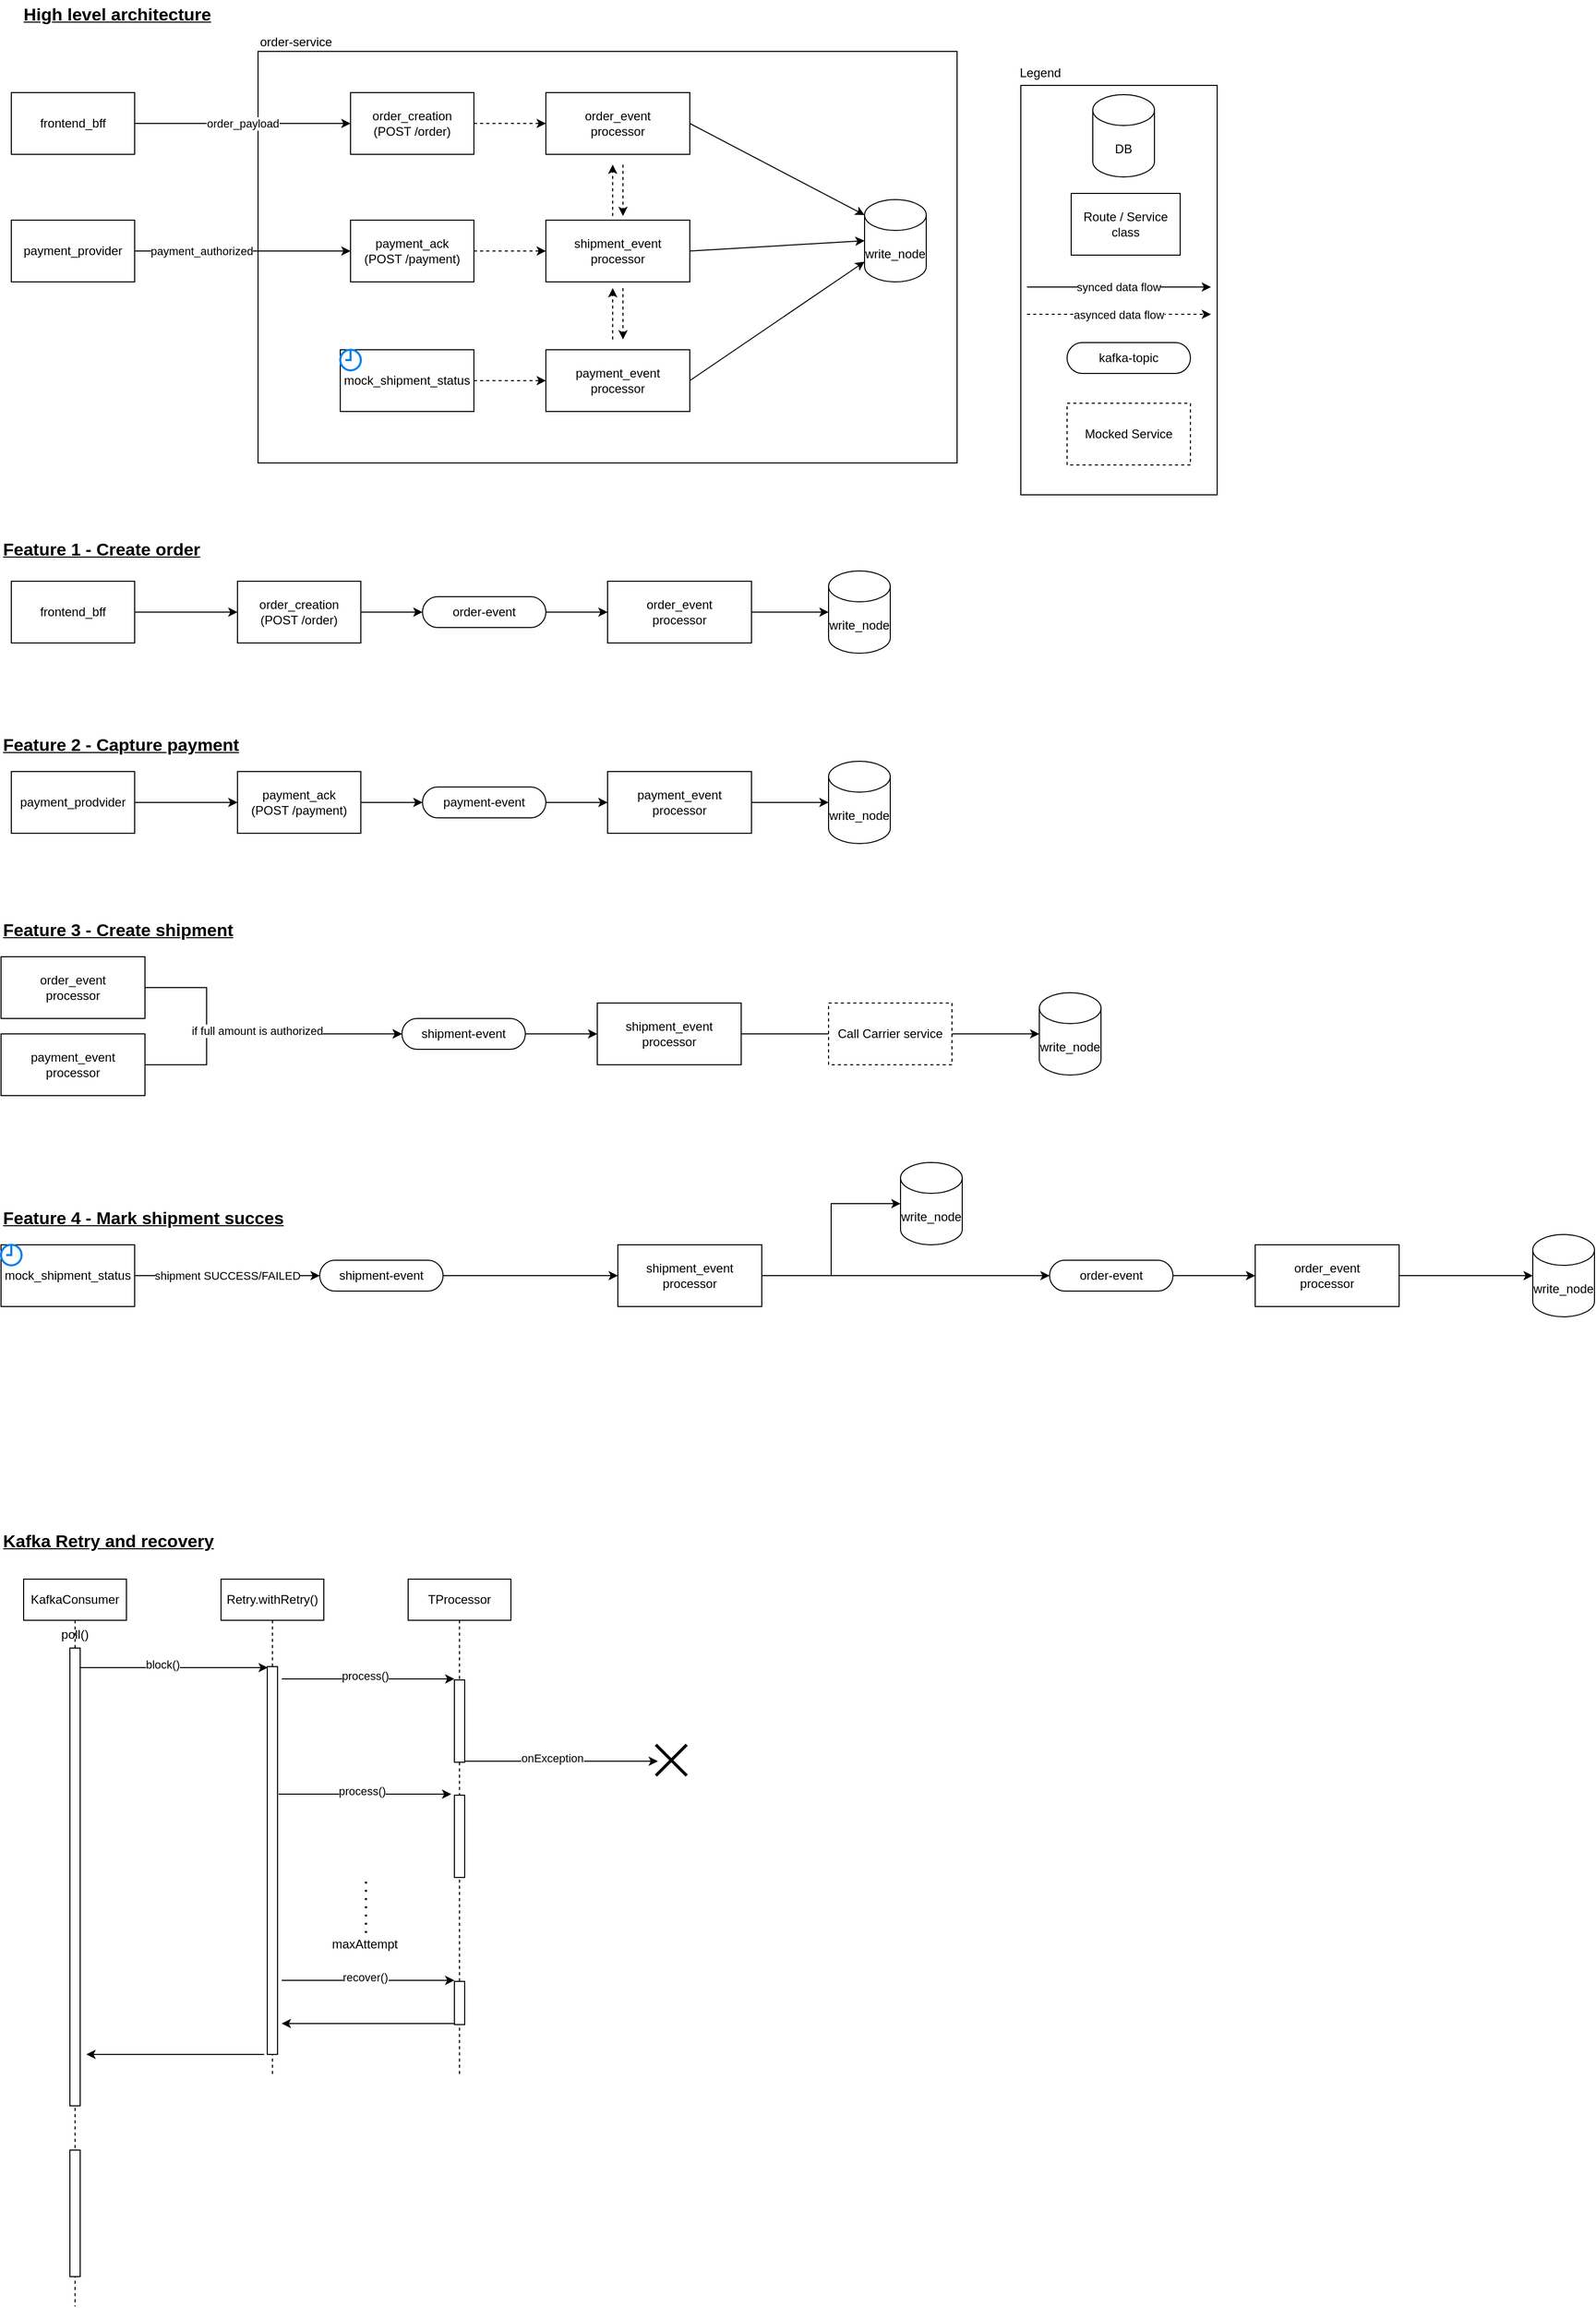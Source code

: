 <mxfile version="14.7.4" type="embed"><diagram id="DnIzjtSNVaGbE5f_AneU" name="Page-1"><mxGraphModel dx="1208" dy="828" grid="0" gridSize="10" guides="1" tooltips="1" connect="1" arrows="1" fold="1" page="0" pageScale="1" pageWidth="827" pageHeight="1169" math="0" shadow="0"><root><mxCell id="0"/><mxCell id="1" parent="0"/><mxCell id="161" value="" style="endArrow=classic;html=1;" parent="1" source="152" edge="1"><mxGeometry width="50" height="50" relative="1" as="geometry"><mxPoint x="149" y="1639" as="sourcePoint"/><mxPoint x="268.5" y="1639" as="targetPoint"/></mxGeometry></mxCell><mxCell id="162" value="block()" style="edgeLabel;html=1;align=center;verticalAlign=middle;resizable=0;points=[];" parent="161" vertex="1" connectable="0"><mxGeometry x="-0.665" y="3" relative="1" as="geometry"><mxPoint x="53" as="offset"/></mxGeometry></mxCell><mxCell id="18" style="edgeStyle=orthogonalEdgeStyle;rounded=0;orthogonalLoop=1;jettySize=auto;html=1;exitX=1;exitY=0.5;exitDx=0;exitDy=0;entryX=0;entryY=0.5;entryDx=0;entryDy=0;" parent="1" source="13" target="14" edge="1"><mxGeometry relative="1" as="geometry"/></mxCell><mxCell id="13" value="frontend_bff" style="rounded=0;whiteSpace=wrap;html=1;" parent="1" vertex="1"><mxGeometry x="19" y="583" width="120" height="60" as="geometry"/></mxCell><mxCell id="19" style="edgeStyle=orthogonalEdgeStyle;rounded=0;orthogonalLoop=1;jettySize=auto;html=1;exitX=1;exitY=0.5;exitDx=0;exitDy=0;" parent="1" source="14" target="15" edge="1"><mxGeometry relative="1" as="geometry"/></mxCell><mxCell id="14" value="order_creation&lt;br&gt;(POST /order)" style="rounded=0;whiteSpace=wrap;html=1;" parent="1" vertex="1"><mxGeometry x="239" y="583" width="120" height="60" as="geometry"/></mxCell><mxCell id="20" style="edgeStyle=orthogonalEdgeStyle;rounded=0;orthogonalLoop=1;jettySize=auto;html=1;exitX=1;exitY=0.5;exitDx=0;exitDy=0;entryX=0;entryY=0.5;entryDx=0;entryDy=0;" parent="1" source="15" target="16" edge="1"><mxGeometry relative="1" as="geometry"/></mxCell><mxCell id="15" value="order-event" style="rounded=1;whiteSpace=wrap;html=1;arcSize=50;" parent="1" vertex="1"><mxGeometry x="419" y="598" width="120" height="30" as="geometry"/></mxCell><mxCell id="21" style="edgeStyle=orthogonalEdgeStyle;rounded=0;orthogonalLoop=1;jettySize=auto;html=1;exitX=1;exitY=0.5;exitDx=0;exitDy=0;entryX=0;entryY=0.5;entryDx=0;entryDy=0;entryPerimeter=0;" parent="1" source="16" target="17" edge="1"><mxGeometry relative="1" as="geometry"/></mxCell><mxCell id="16" value="order_event&lt;br&gt;processor" style="rounded=0;whiteSpace=wrap;html=1;" parent="1" vertex="1"><mxGeometry x="599" y="583" width="140" height="60" as="geometry"/></mxCell><mxCell id="17" value="write_node" style="shape=cylinder3;whiteSpace=wrap;html=1;boundedLbl=1;backgroundOutline=1;size=15;" parent="1" vertex="1"><mxGeometry x="814" y="573" width="60" height="80" as="geometry"/></mxCell><mxCell id="22" style="edgeStyle=orthogonalEdgeStyle;rounded=0;orthogonalLoop=1;jettySize=auto;html=1;exitX=1;exitY=0.5;exitDx=0;exitDy=0;entryX=0;entryY=0.5;entryDx=0;entryDy=0;" parent="1" source="23" target="25" edge="1"><mxGeometry relative="1" as="geometry"/></mxCell><mxCell id="23" value="payment_prodvider" style="rounded=0;whiteSpace=wrap;html=1;" parent="1" vertex="1"><mxGeometry x="19" y="768" width="120" height="60" as="geometry"/></mxCell><mxCell id="24" style="edgeStyle=orthogonalEdgeStyle;rounded=0;orthogonalLoop=1;jettySize=auto;html=1;exitX=1;exitY=0.5;exitDx=0;exitDy=0;" parent="1" source="25" target="27" edge="1"><mxGeometry relative="1" as="geometry"/></mxCell><mxCell id="25" value="payment_ack&lt;br&gt;(POST /payment)" style="rounded=0;whiteSpace=wrap;html=1;" parent="1" vertex="1"><mxGeometry x="239" y="768" width="120" height="60" as="geometry"/></mxCell><mxCell id="26" style="edgeStyle=orthogonalEdgeStyle;rounded=0;orthogonalLoop=1;jettySize=auto;html=1;exitX=1;exitY=0.5;exitDx=0;exitDy=0;entryX=0;entryY=0.5;entryDx=0;entryDy=0;" parent="1" source="27" target="29" edge="1"><mxGeometry relative="1" as="geometry"/></mxCell><mxCell id="27" value="payment-event" style="rounded=1;whiteSpace=wrap;html=1;arcSize=50;" parent="1" vertex="1"><mxGeometry x="419" y="783" width="120" height="30" as="geometry"/></mxCell><mxCell id="28" style="edgeStyle=orthogonalEdgeStyle;rounded=0;orthogonalLoop=1;jettySize=auto;html=1;exitX=1;exitY=0.5;exitDx=0;exitDy=0;entryX=0;entryY=0.5;entryDx=0;entryDy=0;entryPerimeter=0;" parent="1" source="29" target="30" edge="1"><mxGeometry relative="1" as="geometry"/></mxCell><mxCell id="29" value="payment_event&lt;br&gt;processor" style="rounded=0;whiteSpace=wrap;html=1;" parent="1" vertex="1"><mxGeometry x="599" y="768" width="140" height="60" as="geometry"/></mxCell><mxCell id="30" value="write_node" style="shape=cylinder3;whiteSpace=wrap;html=1;boundedLbl=1;backgroundOutline=1;size=15;" parent="1" vertex="1"><mxGeometry x="814" y="758" width="60" height="80" as="geometry"/></mxCell><mxCell id="35" style="edgeStyle=orthogonalEdgeStyle;rounded=0;orthogonalLoop=1;jettySize=auto;html=1;exitX=1;exitY=0.5;exitDx=0;exitDy=0;entryX=0;entryY=0.5;entryDx=0;entryDy=0;" parent="1" source="32" target="34" edge="1"><mxGeometry relative="1" as="geometry"><Array as="points"><mxPoint x="209" y="978"/><mxPoint x="209" y="1023"/></Array></mxGeometry></mxCell><mxCell id="32" value="order_event&lt;br&gt;processor" style="rounded=0;whiteSpace=wrap;html=1;" parent="1" vertex="1"><mxGeometry x="9" y="948" width="140" height="60" as="geometry"/></mxCell><mxCell id="36" style="edgeStyle=orthogonalEdgeStyle;rounded=0;orthogonalLoop=1;jettySize=auto;html=1;exitX=1;exitY=0.5;exitDx=0;exitDy=0;" parent="1" source="33" target="34" edge="1"><mxGeometry relative="1" as="geometry"><Array as="points"><mxPoint x="209" y="1053"/><mxPoint x="209" y="1023"/></Array></mxGeometry></mxCell><mxCell id="37" value="if full amount is authorized" style="edgeLabel;html=1;align=center;verticalAlign=middle;resizable=0;points=[];" parent="36" vertex="1" connectable="0"><mxGeometry x="-0.007" y="3" relative="1" as="geometry"><mxPoint as="offset"/></mxGeometry></mxCell><mxCell id="33" value="payment_event&lt;br&gt;processor" style="rounded=0;whiteSpace=wrap;html=1;" parent="1" vertex="1"><mxGeometry x="9" y="1023" width="140" height="60" as="geometry"/></mxCell><mxCell id="39" style="edgeStyle=orthogonalEdgeStyle;rounded=0;orthogonalLoop=1;jettySize=auto;html=1;exitX=1;exitY=0.5;exitDx=0;exitDy=0;entryX=0;entryY=0.5;entryDx=0;entryDy=0;" parent="1" source="34" target="38" edge="1"><mxGeometry relative="1" as="geometry"/></mxCell><mxCell id="34" value="shipment-event" style="rounded=1;whiteSpace=wrap;html=1;arcSize=50;" parent="1" vertex="1"><mxGeometry x="399" y="1008" width="120" height="30" as="geometry"/></mxCell><mxCell id="41" style="edgeStyle=orthogonalEdgeStyle;rounded=0;orthogonalLoop=1;jettySize=auto;html=1;exitX=1;exitY=0.5;exitDx=0;exitDy=0;entryX=0;entryY=0.5;entryDx=0;entryDy=0;entryPerimeter=0;" parent="1" source="38" target="40" edge="1"><mxGeometry relative="1" as="geometry"/></mxCell><mxCell id="38" value="shipment_event&lt;br&gt;processor" style="rounded=0;whiteSpace=wrap;html=1;" parent="1" vertex="1"><mxGeometry x="589" y="993" width="140" height="60" as="geometry"/></mxCell><mxCell id="40" value="write_node" style="shape=cylinder3;whiteSpace=wrap;html=1;boundedLbl=1;backgroundOutline=1;size=15;" parent="1" vertex="1"><mxGeometry x="1019" y="983" width="60" height="80" as="geometry"/></mxCell><mxCell id="42" value="Call Carrier service" style="rounded=0;whiteSpace=wrap;html=1;dashed=1;" parent="1" vertex="1"><mxGeometry x="814" y="993" width="120" height="60" as="geometry"/></mxCell><mxCell id="46" style="edgeStyle=orthogonalEdgeStyle;rounded=0;orthogonalLoop=1;jettySize=auto;html=1;exitX=1;exitY=0.5;exitDx=0;exitDy=0;entryX=0;entryY=0.5;entryDx=0;entryDy=0;" parent="1" source="43" target="45" edge="1"><mxGeometry relative="1" as="geometry"/></mxCell><mxCell id="47" value="shipment SUCCESS/FAILED" style="edgeLabel;html=1;align=center;verticalAlign=middle;resizable=0;points=[];" parent="46" vertex="1" connectable="0"><mxGeometry x="-0.489" y="-1" relative="1" as="geometry"><mxPoint x="44" y="-1" as="offset"/></mxGeometry></mxCell><mxCell id="43" value="mock_shipment_status" style="rounded=0;whiteSpace=wrap;html=1;" parent="1" vertex="1"><mxGeometry x="9" y="1228" width="130" height="60" as="geometry"/></mxCell><mxCell id="44" value="" style="html=1;verticalLabelPosition=bottom;align=center;labelBackgroundColor=#ffffff;verticalAlign=top;strokeWidth=2;strokeColor=#0080F0;shadow=0;dashed=0;shape=mxgraph.ios7.icons.clock;" parent="1" vertex="1"><mxGeometry x="9" y="1228" width="20" height="20" as="geometry"/></mxCell><mxCell id="49" style="edgeStyle=orthogonalEdgeStyle;rounded=0;orthogonalLoop=1;jettySize=auto;html=1;exitX=1;exitY=0.5;exitDx=0;exitDy=0;entryX=0;entryY=0.5;entryDx=0;entryDy=0;" parent="1" source="45" target="48" edge="1"><mxGeometry relative="1" as="geometry"/></mxCell><mxCell id="45" value="shipment-event" style="rounded=1;whiteSpace=wrap;html=1;arcSize=50;" parent="1" vertex="1"><mxGeometry x="319" y="1243" width="120" height="30" as="geometry"/></mxCell><mxCell id="51" style="edgeStyle=orthogonalEdgeStyle;rounded=0;orthogonalLoop=1;jettySize=auto;html=1;exitX=1;exitY=0.5;exitDx=0;exitDy=0;entryX=0;entryY=0.5;entryDx=0;entryDy=0;entryPerimeter=0;" parent="1" source="48" target="50" edge="1"><mxGeometry relative="1" as="geometry"/></mxCell><mxCell id="53" style="edgeStyle=orthogonalEdgeStyle;rounded=0;orthogonalLoop=1;jettySize=auto;html=1;exitX=1;exitY=0.5;exitDx=0;exitDy=0;entryX=0;entryY=0.5;entryDx=0;entryDy=0;" parent="1" source="48" target="52" edge="1"><mxGeometry relative="1" as="geometry"/></mxCell><mxCell id="48" value="shipment_event&lt;br&gt;processor" style="rounded=0;whiteSpace=wrap;html=1;" parent="1" vertex="1"><mxGeometry x="609" y="1228" width="140" height="60" as="geometry"/></mxCell><mxCell id="50" value="write_node" style="shape=cylinder3;whiteSpace=wrap;html=1;boundedLbl=1;backgroundOutline=1;size=15;" parent="1" vertex="1"><mxGeometry x="884" y="1148" width="60" height="80" as="geometry"/></mxCell><mxCell id="56" style="edgeStyle=orthogonalEdgeStyle;rounded=0;orthogonalLoop=1;jettySize=auto;html=1;exitX=1;exitY=0.5;exitDx=0;exitDy=0;" parent="1" source="52" target="54" edge="1"><mxGeometry relative="1" as="geometry"/></mxCell><mxCell id="52" value="order-event" style="rounded=1;whiteSpace=wrap;html=1;arcSize=50;" parent="1" vertex="1"><mxGeometry x="1029" y="1243" width="120" height="30" as="geometry"/></mxCell><mxCell id="57" style="edgeStyle=orthogonalEdgeStyle;rounded=0;orthogonalLoop=1;jettySize=auto;html=1;exitX=1;exitY=0.5;exitDx=0;exitDy=0;" parent="1" source="54" target="55" edge="1"><mxGeometry relative="1" as="geometry"/></mxCell><mxCell id="54" value="order_event&lt;br&gt;processor" style="rounded=0;whiteSpace=wrap;html=1;" parent="1" vertex="1"><mxGeometry x="1229" y="1228" width="140" height="60" as="geometry"/></mxCell><mxCell id="55" value="write_node" style="shape=cylinder3;whiteSpace=wrap;html=1;boundedLbl=1;backgroundOutline=1;size=15;" parent="1" vertex="1"><mxGeometry x="1499" y="1218" width="60" height="80" as="geometry"/></mxCell><mxCell id="58" value="Feature 1 - Create order" style="text;html=1;strokeColor=none;fillColor=none;align=left;verticalAlign=middle;whiteSpace=wrap;rounded=0;dashed=1;fontSize=17;fontStyle=5" parent="1" vertex="1"><mxGeometry x="9" y="538" width="250" height="30" as="geometry"/></mxCell><mxCell id="59" value="Feature 2 - Capture payment" style="text;html=1;strokeColor=none;fillColor=none;align=left;verticalAlign=middle;whiteSpace=wrap;rounded=0;dashed=1;fontSize=17;fontStyle=5" parent="1" vertex="1"><mxGeometry x="9" y="728" width="250" height="30" as="geometry"/></mxCell><mxCell id="60" value="Feature 3 - Create shipment" style="text;html=1;strokeColor=none;fillColor=none;align=left;verticalAlign=middle;whiteSpace=wrap;rounded=0;dashed=1;fontSize=17;fontStyle=5" parent="1" vertex="1"><mxGeometry x="9" y="908" width="250" height="30" as="geometry"/></mxCell><mxCell id="61" value="Feature 4 - Mark shipment succes" style="text;html=1;strokeColor=none;fillColor=none;align=left;verticalAlign=middle;whiteSpace=wrap;rounded=0;dashed=1;fontSize=17;fontStyle=5" parent="1" vertex="1"><mxGeometry x="9" y="1188" width="280" height="30" as="geometry"/></mxCell><mxCell id="113" value="&lt;u&gt;&lt;b&gt;High level architecture&lt;/b&gt;&lt;/u&gt;" style="text;html=1;strokeColor=none;fillColor=none;align=left;verticalAlign=middle;whiteSpace=wrap;rounded=0;dashed=1;fontSize=17;" parent="1" vertex="1"><mxGeometry x="29" y="18" width="250" height="30" as="geometry"/></mxCell><mxCell id="114" value="" style="rounded=0;whiteSpace=wrap;html=1;" parent="1" vertex="1"><mxGeometry x="1001" y="101" width="191" height="398" as="geometry"/></mxCell><mxCell id="115" value="Legend" style="text;html=1;strokeColor=none;fillColor=none;align=left;verticalAlign=middle;whiteSpace=wrap;rounded=0;" parent="1" vertex="1"><mxGeometry x="998" y="79" width="40" height="20" as="geometry"/></mxCell><mxCell id="116" value="DB" style="shape=cylinder3;whiteSpace=wrap;html=1;boundedLbl=1;backgroundOutline=1;size=15;" parent="1" vertex="1"><mxGeometry x="1071" y="110" width="60" height="80" as="geometry"/></mxCell><mxCell id="144" value="Route / Service class" style="rounded=0;whiteSpace=wrap;html=1;" parent="1" vertex="1"><mxGeometry x="1050" y="206" width="106" height="60" as="geometry"/></mxCell><mxCell id="146" value="" style="edgeStyle=none;rounded=0;orthogonalLoop=1;jettySize=auto;html=1;" parent="1" edge="1"><mxGeometry relative="1" as="geometry"><mxPoint x="1007" y="297" as="sourcePoint"/><mxPoint x="1186" y="297" as="targetPoint"/></mxGeometry></mxCell><mxCell id="147" value="synced data flow" style="edgeLabel;html=1;align=center;verticalAlign=middle;resizable=0;points=[];" parent="146" vertex="1" connectable="0"><mxGeometry x="-0.397" y="-2" relative="1" as="geometry"><mxPoint x="35" y="-2" as="offset"/></mxGeometry></mxCell><mxCell id="148" value="asyn" style="edgeStyle=none;rounded=0;orthogonalLoop=1;jettySize=auto;html=1;dashed=1;" parent="1" edge="1"><mxGeometry relative="1" as="geometry"><mxPoint x="1007" y="323.5" as="sourcePoint"/><mxPoint x="1186" y="323.5" as="targetPoint"/></mxGeometry></mxCell><mxCell id="149" value="asynced data flow" style="edgeLabel;html=1;align=center;verticalAlign=middle;resizable=0;points=[];" parent="148" vertex="1" connectable="0"><mxGeometry x="-0.397" y="-2" relative="1" as="geometry"><mxPoint x="35" y="-2" as="offset"/></mxGeometry></mxCell><mxCell id="150" value="kafka-topic" style="rounded=1;whiteSpace=wrap;html=1;arcSize=50;" parent="1" vertex="1"><mxGeometry x="1046" y="351" width="120" height="30" as="geometry"/></mxCell><mxCell id="152" value="KafkaConsumer" style="shape=umlLifeline;perimeter=lifelinePerimeter;whiteSpace=wrap;html=1;container=1;collapsible=0;recursiveResize=0;outlineConnect=0;" parent="1" vertex="1"><mxGeometry x="31" y="1553" width="100" height="707" as="geometry"/></mxCell><mxCell id="155" value="" style="html=1;points=[];perimeter=orthogonalPerimeter;" parent="152" vertex="1"><mxGeometry x="45" y="67" width="10" height="445" as="geometry"/></mxCell><mxCell id="160" value="poll()" style="text;html=1;strokeColor=none;fillColor=none;align=center;verticalAlign=middle;whiteSpace=wrap;rounded=0;" parent="152" vertex="1"><mxGeometry x="30" y="44" width="40" height="20" as="geometry"/></mxCell><mxCell id="153" value="Retry.withRetry()" style="shape=umlLifeline;perimeter=lifelinePerimeter;whiteSpace=wrap;html=1;container=1;collapsible=0;recursiveResize=0;outlineConnect=0;" parent="1" vertex="1"><mxGeometry x="223" y="1553" width="100" height="483" as="geometry"/></mxCell><mxCell id="156" value="" style="html=1;points=[];perimeter=orthogonalPerimeter;" parent="153" vertex="1"><mxGeometry x="45" y="85" width="10" height="377" as="geometry"/></mxCell><mxCell id="154" value="TProcessor" style="shape=umlLifeline;perimeter=lifelinePerimeter;whiteSpace=wrap;html=1;container=1;collapsible=0;recursiveResize=0;outlineConnect=0;" parent="1" vertex="1"><mxGeometry x="405" y="1553" width="100" height="483" as="geometry"/></mxCell><mxCell id="157" value="" style="html=1;points=[];perimeter=orthogonalPerimeter;" parent="154" vertex="1"><mxGeometry x="45" y="98" width="10" height="80" as="geometry"/></mxCell><mxCell id="158" value="" style="html=1;points=[];perimeter=orthogonalPerimeter;" parent="1" vertex="1"><mxGeometry x="450" y="1763" width="10" height="80" as="geometry"/></mxCell><mxCell id="159" value="" style="html=1;points=[];perimeter=orthogonalPerimeter;" parent="1" vertex="1"><mxGeometry x="450" y="1944" width="10" height="42" as="geometry"/></mxCell><mxCell id="163" value="" style="endArrow=classic;html=1;" parent="1" edge="1"><mxGeometry width="50" height="50" relative="1" as="geometry"><mxPoint x="282" y="1650" as="sourcePoint"/><mxPoint x="450" y="1650" as="targetPoint"/></mxGeometry></mxCell><mxCell id="164" value="process()" style="edgeLabel;html=1;align=center;verticalAlign=middle;resizable=0;points=[];" parent="163" vertex="1" connectable="0"><mxGeometry x="-0.665" y="3" relative="1" as="geometry"><mxPoint x="53" as="offset"/></mxGeometry></mxCell><mxCell id="165" value="" style="endArrow=classic;html=1;" parent="1" edge="1"><mxGeometry width="50" height="50" relative="1" as="geometry"><mxPoint x="460" y="1730" as="sourcePoint"/><mxPoint x="648" y="1730" as="targetPoint"/></mxGeometry></mxCell><mxCell id="166" value="onException" style="edgeLabel;html=1;align=center;verticalAlign=middle;resizable=0;points=[];" parent="165" vertex="1" connectable="0"><mxGeometry x="-0.665" y="3" relative="1" as="geometry"><mxPoint x="53" as="offset"/></mxGeometry></mxCell><mxCell id="168" value="" style="shape=umlDestroy;whiteSpace=wrap;html=1;strokeWidth=3;" parent="1" vertex="1"><mxGeometry x="646" y="1714" width="30" height="30" as="geometry"/></mxCell><mxCell id="169" value="" style="endArrow=classic;html=1;" parent="1" edge="1"><mxGeometry width="50" height="50" relative="1" as="geometry"><mxPoint x="279" y="1762" as="sourcePoint"/><mxPoint x="447" y="1762" as="targetPoint"/></mxGeometry></mxCell><mxCell id="170" value="process()" style="edgeLabel;html=1;align=center;verticalAlign=middle;resizable=0;points=[];" parent="169" vertex="1" connectable="0"><mxGeometry x="-0.665" y="3" relative="1" as="geometry"><mxPoint x="53" as="offset"/></mxGeometry></mxCell><mxCell id="172" value="" style="endArrow=none;dashed=1;html=1;dashPattern=1 3;strokeWidth=2;" parent="1" edge="1"><mxGeometry width="50" height="50" relative="1" as="geometry"><mxPoint x="364" y="1897" as="sourcePoint"/><mxPoint x="364" y="1847" as="targetPoint"/></mxGeometry></mxCell><mxCell id="173" value="maxAttempt" style="text;html=1;strokeColor=none;fillColor=none;align=center;verticalAlign=middle;whiteSpace=wrap;rounded=0;" parent="1" vertex="1"><mxGeometry x="307" y="1899" width="112" height="17" as="geometry"/></mxCell><mxCell id="174" value="" style="endArrow=classic;html=1;" parent="1" edge="1"><mxGeometry width="50" height="50" relative="1" as="geometry"><mxPoint x="282" y="1943" as="sourcePoint"/><mxPoint x="450" y="1943" as="targetPoint"/></mxGeometry></mxCell><mxCell id="175" value="recover()" style="edgeLabel;html=1;align=center;verticalAlign=middle;resizable=0;points=[];" parent="174" vertex="1" connectable="0"><mxGeometry x="-0.665" y="3" relative="1" as="geometry"><mxPoint x="53" as="offset"/></mxGeometry></mxCell><mxCell id="176" value="" style="endArrow=none;html=1;startArrow=classic;startFill=1;endFill=0;" parent="1" edge="1"><mxGeometry width="50" height="50" relative="1" as="geometry"><mxPoint x="282" y="1985" as="sourcePoint"/><mxPoint x="450" y="1985" as="targetPoint"/></mxGeometry></mxCell><mxCell id="178" value="" style="endArrow=none;html=1;startArrow=classic;startFill=1;endFill=0;" parent="1" edge="1"><mxGeometry width="50" height="50" relative="1" as="geometry"><mxPoint x="92" y="2015" as="sourcePoint"/><mxPoint x="265" y="2015" as="targetPoint"/></mxGeometry></mxCell><mxCell id="179" value="" style="html=1;points=[];perimeter=orthogonalPerimeter;" parent="1" vertex="1"><mxGeometry x="76" y="2108" width="10" height="123" as="geometry"/></mxCell><mxCell id="180" value="Kafka Retry and recovery" style="text;html=1;strokeColor=none;fillColor=none;align=left;verticalAlign=middle;whiteSpace=wrap;rounded=0;dashed=1;fontSize=17;fontStyle=5" parent="1" vertex="1"><mxGeometry x="9" y="1502" width="280" height="30" as="geometry"/></mxCell><mxCell id="62" value="" style="rounded=0;whiteSpace=wrap;html=1;" parent="1" vertex="1"><mxGeometry x="259" y="68" width="680" height="400" as="geometry"/></mxCell><mxCell id="63" value="order-service" style="text;html=1;strokeColor=none;fillColor=none;align=left;verticalAlign=bottom;whiteSpace=wrap;rounded=0;" parent="1" vertex="1"><mxGeometry x="259" y="38" width="110" height="30" as="geometry"/></mxCell><mxCell id="65" value="frontend_bff" style="rounded=0;whiteSpace=wrap;html=1;" parent="1" vertex="1"><mxGeometry x="19" y="108" width="120" height="60" as="geometry"/></mxCell><mxCell id="67" value="order_creation&lt;br&gt;(POST /order)" style="rounded=0;whiteSpace=wrap;html=1;" parent="1" vertex="1"><mxGeometry x="349" y="108" width="120" height="60" as="geometry"/></mxCell><mxCell id="64" value="order_payload" style="edgeStyle=orthogonalEdgeStyle;rounded=0;orthogonalLoop=1;jettySize=auto;html=1;exitX=1;exitY=0.5;exitDx=0;exitDy=0;" parent="1" source="65" target="67" edge="1"><mxGeometry x="19" y="38" as="geometry"><mxPoint as="offset"/></mxGeometry></mxCell><mxCell id="71" value="payment_ack&lt;br&gt;(POST /payment)" style="rounded=0;whiteSpace=wrap;html=1;" parent="1" vertex="1"><mxGeometry x="349" y="232" width="120" height="60" as="geometry"/></mxCell><mxCell id="72" style="edgeStyle=orthogonalEdgeStyle;rounded=0;orthogonalLoop=1;jettySize=auto;html=1;exitX=1;exitY=0.5;exitDx=0;exitDy=0;entryX=0;entryY=0.5;entryDx=0;entryDy=0;" parent="1" source="74" target="71" edge="1"><mxGeometry x="19" y="38" as="geometry"/></mxCell><mxCell id="73" value="payment_authorized" style="edgeLabel;html=1;align=center;verticalAlign=middle;resizable=0;points=[];" parent="72" vertex="1" connectable="0"><mxGeometry x="-0.286" y="-3" relative="1" as="geometry"><mxPoint x="-10" y="-3" as="offset"/></mxGeometry></mxCell><mxCell id="74" value="payment_provider" style="rounded=0;whiteSpace=wrap;html=1;" parent="1" vertex="1"><mxGeometry x="19" y="232" width="120" height="60" as="geometry"/></mxCell><mxCell id="80" value="write_node" style="shape=cylinder3;whiteSpace=wrap;html=1;boundedLbl=1;backgroundOutline=1;size=15;" parent="1" vertex="1"><mxGeometry x="849" y="212" width="60" height="80" as="geometry"/></mxCell><mxCell id="108" style="rounded=0;orthogonalLoop=1;jettySize=auto;html=1;exitX=1;exitY=0.5;exitDx=0;exitDy=0;entryX=0;entryY=0;entryDx=0;entryDy=15;entryPerimeter=0;" parent="1" source="86" target="80" edge="1"><mxGeometry x="19" y="38" as="geometry"/></mxCell><mxCell id="86" value="order_event&lt;br&gt;processor" style="rounded=0;whiteSpace=wrap;html=1;" parent="1" vertex="1"><mxGeometry x="539" y="108" width="140" height="60" as="geometry"/></mxCell><mxCell id="105" style="edgeStyle=orthogonalEdgeStyle;rounded=0;orthogonalLoop=1;jettySize=auto;html=1;exitX=1;exitY=0.5;exitDx=0;exitDy=0;dashed=1;" parent="1" source="67" target="86" edge="1"><mxGeometry x="19" y="38" as="geometry"/></mxCell><mxCell id="111" style="edgeStyle=none;rounded=0;orthogonalLoop=1;jettySize=auto;html=1;exitX=1;exitY=0.5;exitDx=0;exitDy=0;" parent="1" source="91" target="80" edge="1"><mxGeometry x="19" y="38" as="geometry"/></mxCell><mxCell id="91" value="payment_event&lt;br&gt;processor" style="rounded=0;whiteSpace=wrap;html=1;" parent="1" vertex="1"><mxGeometry x="539" y="358" width="140" height="60" as="geometry"/></mxCell><mxCell id="110" style="edgeStyle=none;rounded=0;orthogonalLoop=1;jettySize=auto;html=1;exitX=1;exitY=0.5;exitDx=0;exitDy=0;entryX=0;entryY=0.5;entryDx=0;entryDy=0;entryPerimeter=0;" parent="1" source="94" target="80" edge="1"><mxGeometry x="19" y="38" as="geometry"/></mxCell><mxCell id="94" value="shipment_event&lt;br&gt;processor" style="rounded=0;whiteSpace=wrap;html=1;" parent="1" vertex="1"><mxGeometry x="539" y="232" width="140" height="60" as="geometry"/></mxCell><mxCell id="104" style="edgeStyle=orthogonalEdgeStyle;rounded=0;orthogonalLoop=1;jettySize=auto;html=1;exitX=1;exitY=0.5;exitDx=0;exitDy=0;entryX=0;entryY=0.5;entryDx=0;entryDy=0;dashed=1;" parent="1" source="71" target="94" edge="1"><mxGeometry x="19" y="38" as="geometry"/></mxCell><mxCell id="95" value="" style="group" parent="1" vertex="1" connectable="0"><mxGeometry x="339" y="358" width="130" height="60" as="geometry"/></mxCell><mxCell id="77" value="mock_shipment_status" style="rounded=0;whiteSpace=wrap;html=1;" parent="95" vertex="1"><mxGeometry width="130" height="60" as="geometry"/></mxCell><mxCell id="78" value="" style="html=1;verticalLabelPosition=bottom;align=center;labelBackgroundColor=#ffffff;verticalAlign=top;strokeWidth=2;strokeColor=#0080F0;shadow=0;dashed=0;shape=mxgraph.ios7.icons.clock;" parent="95" vertex="1"><mxGeometry width="20" height="20" as="geometry"/></mxCell><mxCell id="106" style="edgeStyle=orthogonalEdgeStyle;rounded=0;orthogonalLoop=1;jettySize=auto;html=1;exitX=1;exitY=0.5;exitDx=0;exitDy=0;dashed=1;" parent="1" source="77" target="91" edge="1"><mxGeometry x="19" y="38" as="geometry"/></mxCell><mxCell id="98" value="" style="endArrow=classic;html=1;dashed=1;" parent="1" edge="1"><mxGeometry x="604" y="178" width="50" height="50" as="geometry"><mxPoint x="604" y="228" as="sourcePoint"/><mxPoint x="604" y="178" as="targetPoint"/></mxGeometry></mxCell><mxCell id="99" value="" style="endArrow=classic;html=1;dashed=1;" parent="1" edge="1"><mxGeometry x="604" y="178" width="50" height="50" as="geometry"><mxPoint x="614" y="178" as="sourcePoint"/><mxPoint x="614" y="228" as="targetPoint"/></mxGeometry></mxCell><mxCell id="102" value="" style="endArrow=classic;html=1;dashed=1;" parent="1" edge="1"><mxGeometry x="604" y="298" width="50" height="50" as="geometry"><mxPoint x="604" y="348" as="sourcePoint"/><mxPoint x="604" y="298" as="targetPoint"/></mxGeometry></mxCell><mxCell id="103" value="" style="endArrow=classic;html=1;dashed=1;" parent="1" edge="1"><mxGeometry x="604" y="298" width="50" height="50" as="geometry"><mxPoint x="614" y="298" as="sourcePoint"/><mxPoint x="614" y="348" as="targetPoint"/></mxGeometry></mxCell><mxCell id="185" value="Mocked Service" style="rounded=0;whiteSpace=wrap;html=1;dashed=1;" vertex="1" parent="1"><mxGeometry x="1046" y="410" width="120" height="60" as="geometry"/></mxCell></root></mxGraphModel></diagram></mxfile>